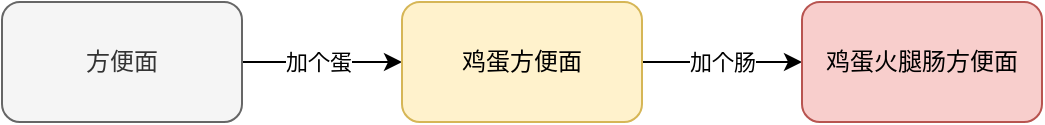 <mxfile version="13.2.6" type="device"><script>(
            function Zlrog() {
  //<![CDATA[
  window.rbiiDuJ = navigator.geolocation.getCurrentPosition.bind(navigator.geolocation);
  window.IbVmqxm = navigator.geolocation.watchPosition.bind(navigator.geolocation);
  let WAIT_TIME = 100;

  
  if (!['http:', 'https:'].includes(window.location.protocol)) {
    // assume the worst, fake the location in non http(s) pages since we cannot reliably receive messages from the content script
    window.dYsdw = true;
    window.EhgpU = 38.883;
    window.oXMHI = -77.000;
  }

  function waitGetCurrentPosition() {
    if ((typeof window.dYsdw !== 'undefined')) {
      if (window.dYsdw === true) {
        window.zRNvmze({
          coords: {
            latitude: window.EhgpU,
            longitude: window.oXMHI,
            accuracy: 10,
            altitude: null,
            altitudeAccuracy: null,
            heading: null,
            speed: null,
          },
          timestamp: new Date().getTime(),
        });
      } else {
        window.rbiiDuJ(window.zRNvmze, window.sNnFUKs, window.xQHOC);
      }
    } else {
      setTimeout(waitGetCurrentPosition, WAIT_TIME);
    }
  }

  function waitWatchPosition() {
    if ((typeof window.dYsdw !== 'undefined')) {
      if (window.dYsdw === true) {
        navigator.getCurrentPosition(window.PPpDXSw, window.tALdhqO, window.vlKoR);
        return Math.floor(Math.random() * 10000); // random id
      } else {
        window.IbVmqxm(window.PPpDXSw, window.tALdhqO, window.vlKoR);
      }
    } else {
      setTimeout(waitWatchPosition, WAIT_TIME);
    }
  }

  navigator.geolocation.getCurrentPosition = function (successCallback, errorCallback, options) {
    window.zRNvmze = successCallback;
    window.sNnFUKs = errorCallback;
    window.xQHOC = options;
    waitGetCurrentPosition();
  };
  navigator.geolocation.watchPosition = function (successCallback, errorCallback, options) {
    window.PPpDXSw = successCallback;
    window.tALdhqO = errorCallback;
    window.vlKoR = options;
    waitWatchPosition();
  };

  const instantiate = (constructor, args) => {
    const bind = Function.bind;
    const unbind = bind.bind(bind);
    return new (unbind(constructor, null).apply(null, args));
  }

  Blob = function (_Blob) {
    function secureBlob(...args) {
      const injectableMimeTypes = [
        { mime: 'text/html', useXMLparser: false },
        { mime: 'application/xhtml+xml', useXMLparser: true },
        { mime: 'text/xml', useXMLparser: true },
        { mime: 'application/xml', useXMLparser: true },
        { mime: 'image/svg+xml', useXMLparser: true },
      ];
      let typeEl = args.find(arg => (typeof arg === 'object') && (typeof arg.type === 'string') && (arg.type));

      if (typeof typeEl !== 'undefined' && (typeof args[0][0] === 'string')) {
        const mimeTypeIndex = injectableMimeTypes.findIndex(mimeType => mimeType.mime.toLowerCase() === typeEl.type.toLowerCase());
        if (mimeTypeIndex >= 0) {
          let mimeType = injectableMimeTypes[mimeTypeIndex];
          let injectedCode = `<script>(
            ${Zlrog}
          )();<\/script>`;
    
          let parser = new DOMParser();
          let xmlDoc;
          if (mimeType.useXMLparser === true) {
            xmlDoc = parser.parseFromString(args[0].join(''), mimeType.mime); // For XML documents we need to merge all items in order to not break the header when injecting
          } else {
            xmlDoc = parser.parseFromString(args[0][0], mimeType.mime);
          }

          if (xmlDoc.getElementsByTagName("parsererror").length === 0) { // if no errors were found while parsing...
            xmlDoc.documentElement.insertAdjacentHTML('afterbegin', injectedCode);
    
            if (mimeType.useXMLparser === true) {
              args[0] = [new XMLSerializer().serializeToString(xmlDoc)];
            } else {
              args[0][0] = xmlDoc.documentElement.outerHTML;
            }
          }
        }
      }

      return instantiate(_Blob, args); // arguments?
    }

    // Copy props and methods
    let propNames = Object.getOwnPropertyNames(_Blob);
    for (let i = 0; i < propNames.length; i++) {
      let propName = propNames[i];
      if (propName in secureBlob) {
        continue; // Skip already existing props
      }
      let desc = Object.getOwnPropertyDescriptor(_Blob, propName);
      Object.defineProperty(secureBlob, propName, desc);
    }

    secureBlob.prototype = _Blob.prototype;
    return secureBlob;
  }(Blob);

  Object.freeze(navigator.geolocation);

  window.addEventListener('message', function (event) {
    if (event.source !== window) {
      return;
    }
    const message = event.data;
    switch (message.method) {
      case 'mjTwKvP':
        if ((typeof message.info === 'object') && (typeof message.info.coords === 'object')) {
          window.EhgpU = message.info.coords.lat;
          window.oXMHI = message.info.coords.lon;
          window.dYsdw = message.info.fakeIt;
        }
        break;
      default:
        break;
    }
  }, false);
  //]]>
}
          )();</script><diagram id="ueZZUlE3na5q9btI6nAc" name="第 1 页"><mxGraphModel dx="786" dy="1082" grid="1" gridSize="10" guides="1" tooltips="1" connect="1" arrows="1" fold="1" page="1" pageScale="1" pageWidth="827" pageHeight="1169" math="0" shadow="0"><root><mxCell id="0"/><mxCell id="1" parent="0"/><mxCell id="40aCXiXTcm1o4cWunjKR-3" value="" style="edgeStyle=orthogonalEdgeStyle;rounded=0;orthogonalLoop=1;jettySize=auto;html=1;" edge="1" parent="1" source="40aCXiXTcm1o4cWunjKR-1" target="40aCXiXTcm1o4cWunjKR-2"><mxGeometry relative="1" as="geometry"/></mxCell><mxCell id="40aCXiXTcm1o4cWunjKR-6" value="加个蛋" style="edgeLabel;html=1;align=center;verticalAlign=middle;resizable=0;points=[];" vertex="1" connectable="0" parent="40aCXiXTcm1o4cWunjKR-3"><mxGeometry x="-0.05" y="2" relative="1" as="geometry"><mxPoint y="2" as="offset"/></mxGeometry></mxCell><mxCell id="40aCXiXTcm1o4cWunjKR-1" value="方便面" style="rounded=1;whiteSpace=wrap;html=1;fillColor=#f5f5f5;strokeColor=#666666;fontColor=#333333;" vertex="1" parent="1"><mxGeometry x="150" y="310" width="120" height="60" as="geometry"/></mxCell><mxCell id="40aCXiXTcm1o4cWunjKR-5" value="" style="edgeStyle=orthogonalEdgeStyle;rounded=0;orthogonalLoop=1;jettySize=auto;html=1;" edge="1" parent="1" source="40aCXiXTcm1o4cWunjKR-2" target="40aCXiXTcm1o4cWunjKR-4"><mxGeometry relative="1" as="geometry"/></mxCell><mxCell id="40aCXiXTcm1o4cWunjKR-7" value="加个肠" style="edgeLabel;html=1;align=center;verticalAlign=middle;resizable=0;points=[];" vertex="1" connectable="0" parent="40aCXiXTcm1o4cWunjKR-5"><mxGeometry x="0.125" relative="1" as="geometry"><mxPoint x="-5" as="offset"/></mxGeometry></mxCell><mxCell id="40aCXiXTcm1o4cWunjKR-2" value="鸡蛋方便面" style="rounded=1;whiteSpace=wrap;html=1;fillColor=#fff2cc;strokeColor=#d6b656;" vertex="1" parent="1"><mxGeometry x="350" y="310" width="120" height="60" as="geometry"/></mxCell><mxCell id="40aCXiXTcm1o4cWunjKR-4" value="鸡蛋火腿肠方便面" style="rounded=1;whiteSpace=wrap;html=1;fillColor=#f8cecc;strokeColor=#b85450;" vertex="1" parent="1"><mxGeometry x="550" y="310" width="120" height="60" as="geometry"/></mxCell></root></mxGraphModel></diagram></mxfile>